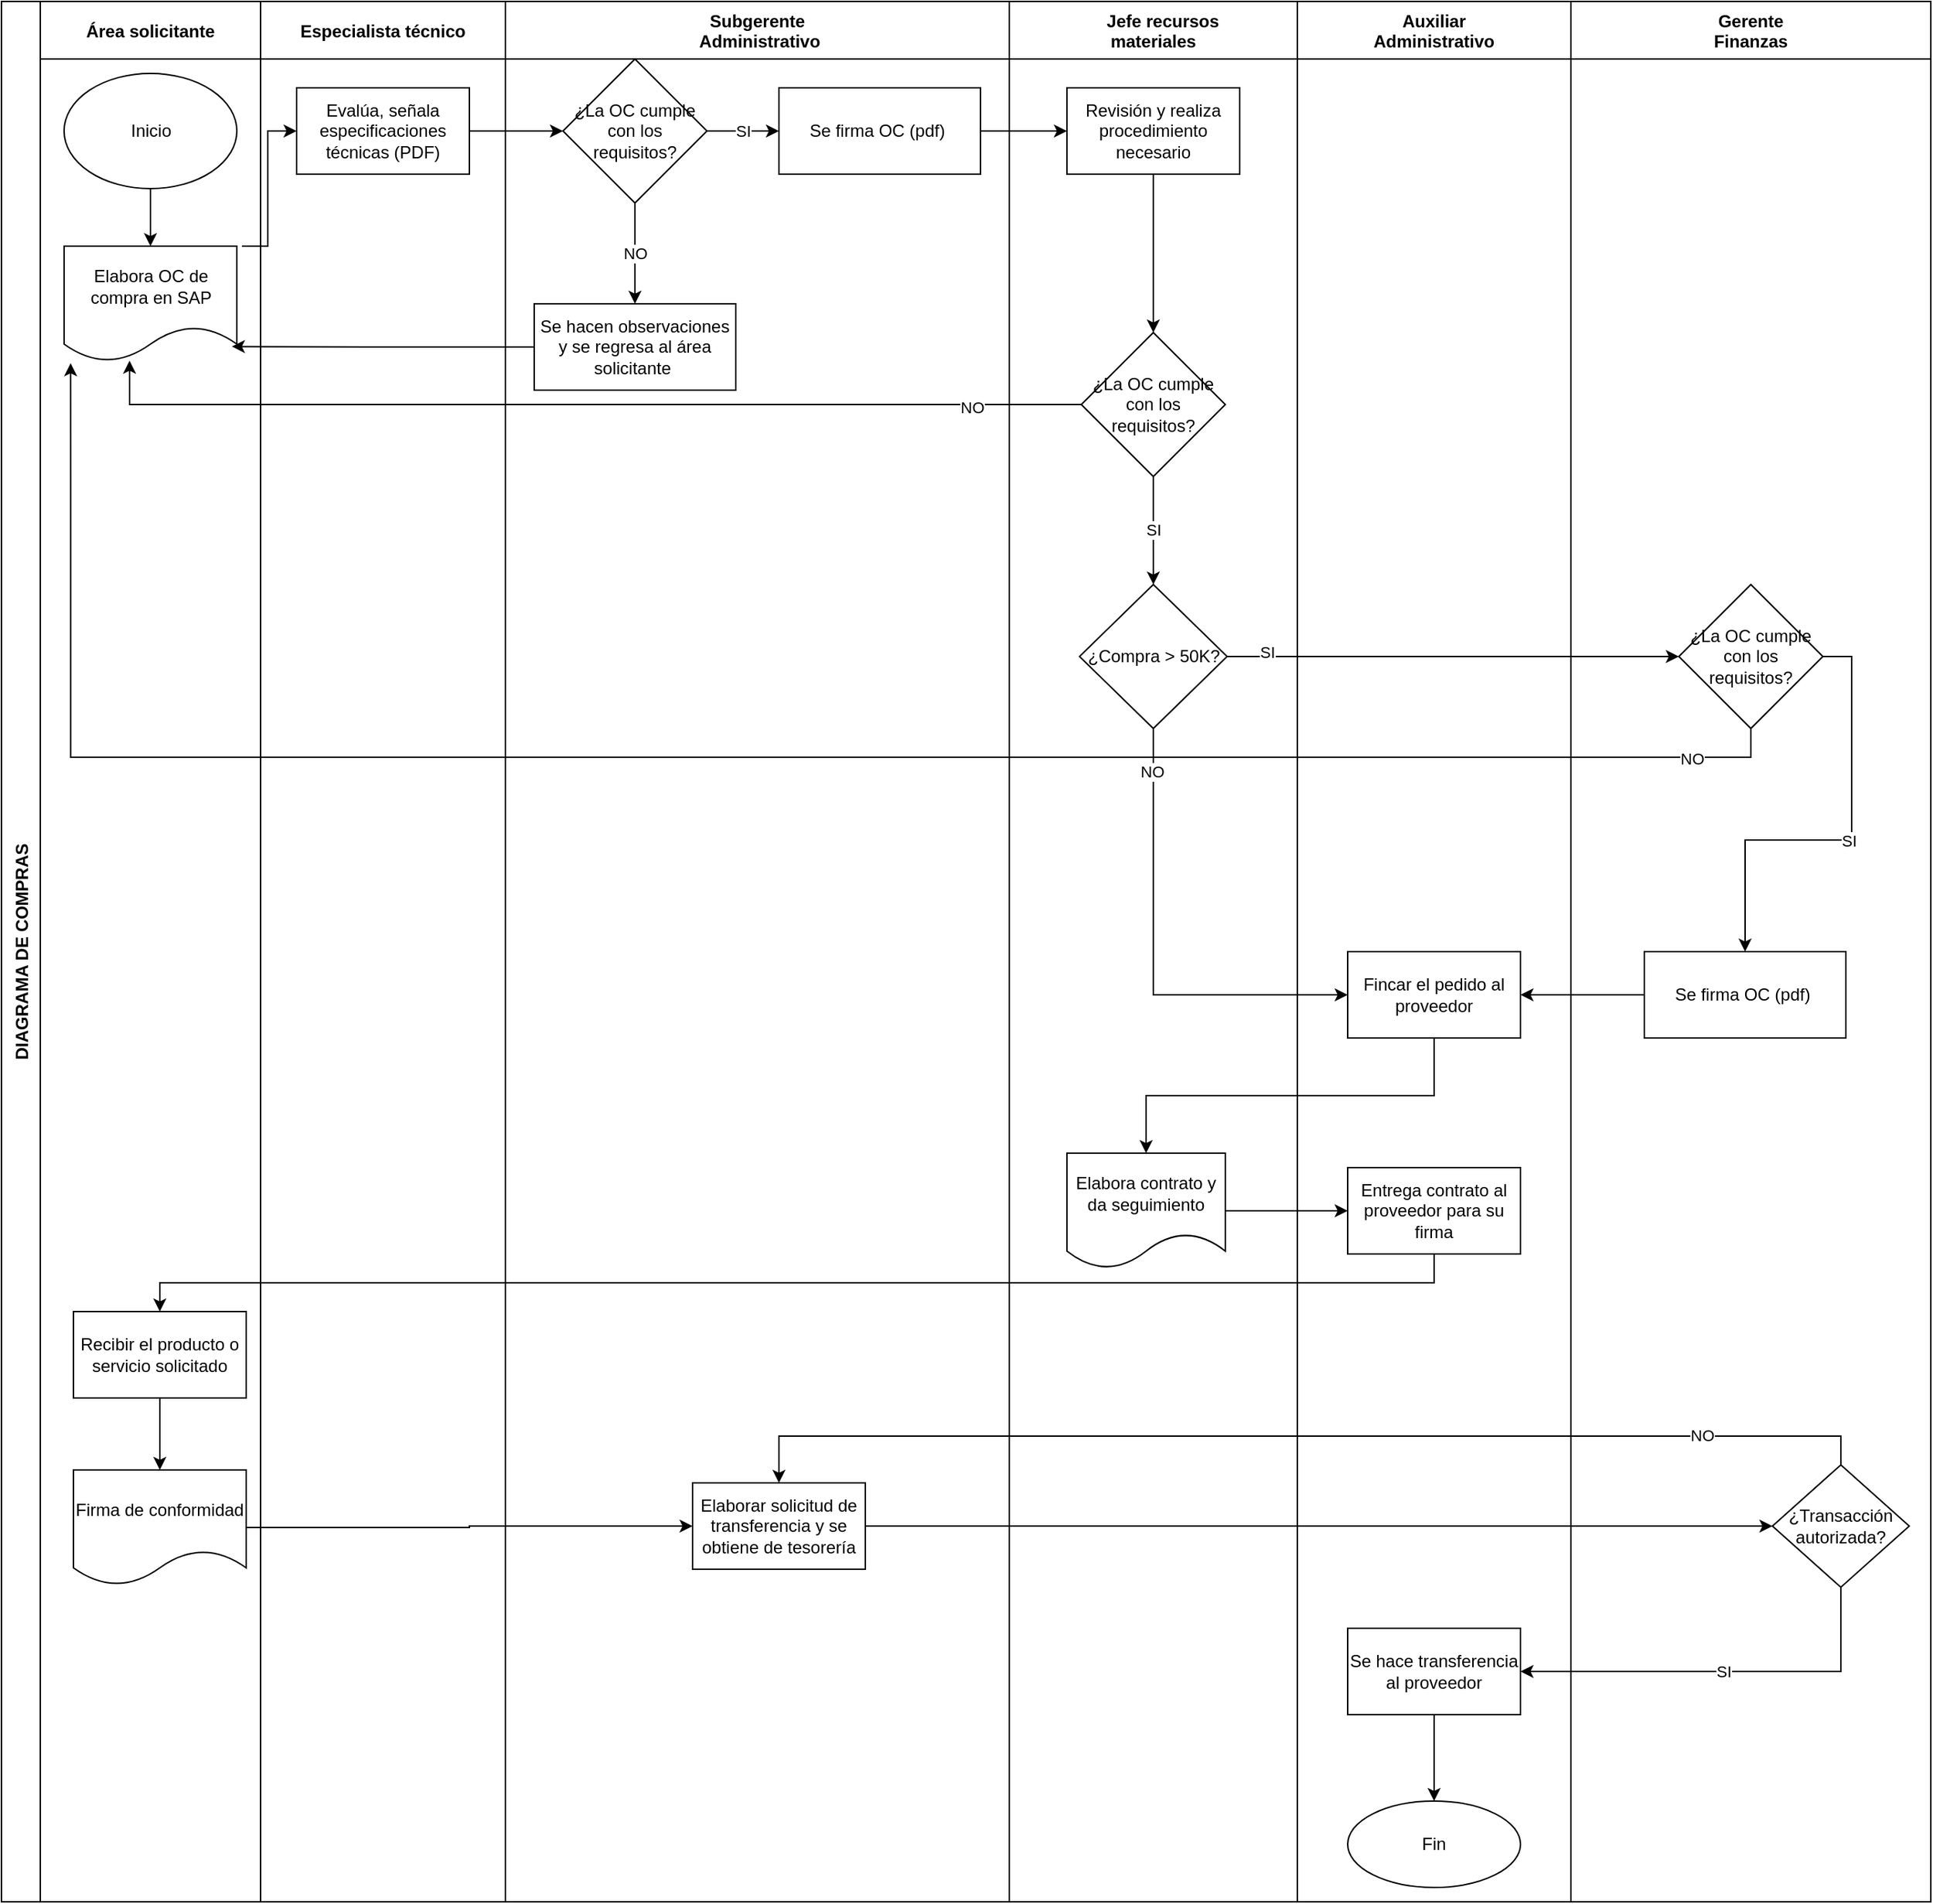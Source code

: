<mxfile version="17.5.0" type="github">
  <diagram id="PDAtc7qh2HkbyuVlbZEj" name="Page-1">
    <mxGraphModel dx="1597" dy="829" grid="1" gridSize="10" guides="1" tooltips="1" connect="1" arrows="1" fold="1" page="1" pageScale="1" pageWidth="827" pageHeight="1169" math="0" shadow="0">
      <root>
        <mxCell id="0" />
        <mxCell id="1" parent="0" />
        <mxCell id="MQlByFX84VsxIGHB_ize-51" value="DIAGRAMA DE COMPRAS" style="swimlane;childLayout=stackLayout;resizeParent=1;resizeParentMax=0;startSize=27;horizontal=0;horizontalStack=1;" vertex="1" parent="1">
          <mxGeometry x="30" y="80" width="900" height="1320" as="geometry" />
        </mxCell>
        <mxCell id="MQlByFX84VsxIGHB_ize-52" value="Área solicitante" style="swimlane;startSize=40;" vertex="1" parent="MQlByFX84VsxIGHB_ize-51">
          <mxGeometry x="27" width="153" height="1320" as="geometry" />
        </mxCell>
        <mxCell id="MQlByFX84VsxIGHB_ize-53" value="" style="edgeStyle=orthogonalEdgeStyle;rounded=0;orthogonalLoop=1;jettySize=auto;html=1;fontFamily=Helvetica;fontSize=12;fontColor=default;startSize=40;" edge="1" parent="MQlByFX84VsxIGHB_ize-52" source="MQlByFX84VsxIGHB_ize-54" target="MQlByFX84VsxIGHB_ize-55">
          <mxGeometry relative="1" as="geometry" />
        </mxCell>
        <mxCell id="MQlByFX84VsxIGHB_ize-54" value="Inicio" style="ellipse;whiteSpace=wrap;html=1;" vertex="1" parent="MQlByFX84VsxIGHB_ize-52">
          <mxGeometry x="16.5" y="50" width="120" height="80" as="geometry" />
        </mxCell>
        <mxCell id="MQlByFX84VsxIGHB_ize-55" value="Elabora OC de compra en SAP" style="shape=document;whiteSpace=wrap;html=1;boundedLbl=1;rounded=0;glass=0;fontFamily=Helvetica;fontSize=12;fontColor=default;startSize=40;strokeColor=default;fillColor=default;" vertex="1" parent="MQlByFX84VsxIGHB_ize-52">
          <mxGeometry x="16.5" y="170" width="120" height="80" as="geometry" />
        </mxCell>
        <mxCell id="MQlByFX84VsxIGHB_ize-56" value="Firma de conformidad" style="shape=document;whiteSpace=wrap;html=1;boundedLbl=1;rounded=0;glass=0;fontFamily=Helvetica;fontSize=12;fontColor=default;startSize=40;strokeColor=default;fillColor=default;" vertex="1" parent="MQlByFX84VsxIGHB_ize-52">
          <mxGeometry x="23" y="1020" width="120" height="80" as="geometry" />
        </mxCell>
        <mxCell id="MQlByFX84VsxIGHB_ize-57" value="Recibir el producto o servicio solicitado" style="whiteSpace=wrap;html=1;rounded=0;glass=0;startSize=40;" vertex="1" parent="MQlByFX84VsxIGHB_ize-52">
          <mxGeometry x="23" y="910" width="120" height="60" as="geometry" />
        </mxCell>
        <mxCell id="MQlByFX84VsxIGHB_ize-58" style="edgeStyle=orthogonalEdgeStyle;rounded=0;orthogonalLoop=1;jettySize=auto;html=1;exitX=0.5;exitY=1;exitDx=0;exitDy=0;entryX=0.5;entryY=0;entryDx=0;entryDy=0;fontFamily=Helvetica;fontSize=12;fontColor=default;startSize=40;" edge="1" parent="MQlByFX84VsxIGHB_ize-52" source="MQlByFX84VsxIGHB_ize-57" target="MQlByFX84VsxIGHB_ize-56">
          <mxGeometry relative="1" as="geometry" />
        </mxCell>
        <mxCell id="MQlByFX84VsxIGHB_ize-59" value="Especialista técnico" style="swimlane;startSize=40;" vertex="1" parent="MQlByFX84VsxIGHB_ize-51">
          <mxGeometry x="180" width="170" height="1320" as="geometry" />
        </mxCell>
        <mxCell id="MQlByFX84VsxIGHB_ize-60" value="Evalúa, señala especificaciones técnicas (PDF)" style="whiteSpace=wrap;html=1;rounded=0;glass=0;startSize=40;" vertex="1" parent="MQlByFX84VsxIGHB_ize-59">
          <mxGeometry x="25" y="60" width="120" height="60" as="geometry" />
        </mxCell>
        <mxCell id="MQlByFX84VsxIGHB_ize-61" value="Subgerente&#xa; Administrativo" style="swimlane;startSize=40;rounded=0;glass=0;" vertex="1" parent="MQlByFX84VsxIGHB_ize-51">
          <mxGeometry x="350" width="350" height="1320" as="geometry">
            <mxRectangle x="147" width="30" height="480" as="alternateBounds" />
          </mxGeometry>
        </mxCell>
        <mxCell id="MQlByFX84VsxIGHB_ize-62" value="Elaborar solicitud de transferencia y se obtiene de tesorería" style="whiteSpace=wrap;html=1;rounded=0;glass=0;startSize=40;" vertex="1" parent="MQlByFX84VsxIGHB_ize-61">
          <mxGeometry x="130" y="1029" width="120" height="60" as="geometry" />
        </mxCell>
        <mxCell id="MQlByFX84VsxIGHB_ize-63" value="NO" style="edgeStyle=orthogonalEdgeStyle;rounded=0;orthogonalLoop=1;jettySize=auto;html=1;exitX=0.5;exitY=1;exitDx=0;exitDy=0;entryX=0.5;entryY=0;entryDx=0;entryDy=0;" edge="1" parent="MQlByFX84VsxIGHB_ize-61" source="MQlByFX84VsxIGHB_ize-65" target="MQlByFX84VsxIGHB_ize-66">
          <mxGeometry relative="1" as="geometry" />
        </mxCell>
        <mxCell id="MQlByFX84VsxIGHB_ize-64" value="SI" style="edgeStyle=orthogonalEdgeStyle;rounded=0;orthogonalLoop=1;jettySize=auto;html=1;exitX=1;exitY=0.5;exitDx=0;exitDy=0;" edge="1" parent="MQlByFX84VsxIGHB_ize-61" source="MQlByFX84VsxIGHB_ize-65" target="MQlByFX84VsxIGHB_ize-67">
          <mxGeometry relative="1" as="geometry" />
        </mxCell>
        <mxCell id="MQlByFX84VsxIGHB_ize-65" value="¿La OC cumple con los requisitos?" style="rhombus;whiteSpace=wrap;html=1;" vertex="1" parent="MQlByFX84VsxIGHB_ize-61">
          <mxGeometry x="40" y="40" width="100" height="100" as="geometry" />
        </mxCell>
        <mxCell id="MQlByFX84VsxIGHB_ize-66" value="Se hacen observaciones y se regresa al área solicitante&amp;nbsp;" style="whiteSpace=wrap;html=1;" vertex="1" parent="MQlByFX84VsxIGHB_ize-61">
          <mxGeometry x="20" y="210" width="140" height="60" as="geometry" />
        </mxCell>
        <mxCell id="MQlByFX84VsxIGHB_ize-67" value="Se firma OC (pdf)&amp;nbsp;" style="rounded=0;whiteSpace=wrap;html=1;" vertex="1" parent="MQlByFX84VsxIGHB_ize-61">
          <mxGeometry x="190" y="60" width="140" height="60" as="geometry" />
        </mxCell>
        <mxCell id="MQlByFX84VsxIGHB_ize-68" value="    Jefe recursos &#xa;materiales" style="swimlane;startSize=40;" vertex="1" parent="MQlByFX84VsxIGHB_ize-51">
          <mxGeometry x="700" width="200" height="1320" as="geometry" />
        </mxCell>
        <mxCell id="MQlByFX84VsxIGHB_ize-69" value="    Jefe recursos &#xa;materiales" style="swimlane;startSize=40;" vertex="1" parent="MQlByFX84VsxIGHB_ize-68">
          <mxGeometry width="200" height="1320" as="geometry" />
        </mxCell>
        <mxCell id="MQlByFX84VsxIGHB_ize-92" style="edgeStyle=orthogonalEdgeStyle;rounded=0;orthogonalLoop=1;jettySize=auto;html=1;exitX=0.5;exitY=1;exitDx=0;exitDy=0;entryX=0.5;entryY=0;entryDx=0;entryDy=0;" edge="1" parent="MQlByFX84VsxIGHB_ize-69" source="MQlByFX84VsxIGHB_ize-71" target="MQlByFX84VsxIGHB_ize-91">
          <mxGeometry relative="1" as="geometry" />
        </mxCell>
        <mxCell id="MQlByFX84VsxIGHB_ize-71" value="&lt;span&gt;Revisión y realiza procedimiento necesario&lt;/span&gt;" style="whiteSpace=wrap;html=1;rounded=0;" vertex="1" parent="MQlByFX84VsxIGHB_ize-69">
          <mxGeometry x="40" y="60" width="120" height="60" as="geometry" />
        </mxCell>
        <mxCell id="MQlByFX84VsxIGHB_ize-72" value="¿Compra &amp;gt; 50K?" style="rhombus;whiteSpace=wrap;html=1;rounded=0;glass=0;fontFamily=Helvetica;fontSize=12;fontColor=default;startSize=40;strokeColor=default;fillColor=default;" vertex="1" parent="MQlByFX84VsxIGHB_ize-69">
          <mxGeometry x="48.75" y="405" width="102.5" height="100" as="geometry" />
        </mxCell>
        <mxCell id="MQlByFX84VsxIGHB_ize-73" value="Elabora contrato y da seguimiento" style="shape=document;whiteSpace=wrap;html=1;boundedLbl=1;rounded=0;glass=0;fontFamily=Helvetica;fontSize=12;fontColor=default;startSize=40;strokeColor=default;fillColor=default;" vertex="1" parent="MQlByFX84VsxIGHB_ize-69">
          <mxGeometry x="40" y="800" width="110" height="80" as="geometry" />
        </mxCell>
        <mxCell id="MQlByFX84VsxIGHB_ize-95" value="SI" style="edgeStyle=orthogonalEdgeStyle;rounded=0;orthogonalLoop=1;jettySize=auto;html=1;" edge="1" parent="MQlByFX84VsxIGHB_ize-69" source="MQlByFX84VsxIGHB_ize-91" target="MQlByFX84VsxIGHB_ize-72">
          <mxGeometry relative="1" as="geometry" />
        </mxCell>
        <mxCell id="MQlByFX84VsxIGHB_ize-91" value="¿La OC cumple con los requisitos?" style="rhombus;whiteSpace=wrap;html=1;" vertex="1" parent="MQlByFX84VsxIGHB_ize-69">
          <mxGeometry x="50" y="230" width="100" height="100" as="geometry" />
        </mxCell>
        <mxCell id="MQlByFX84VsxIGHB_ize-75" style="edgeStyle=orthogonalEdgeStyle;rounded=0;orthogonalLoop=1;jettySize=auto;html=1;entryX=0;entryY=0.5;entryDx=0;entryDy=0;" edge="1" parent="MQlByFX84VsxIGHB_ize-51" target="MQlByFX84VsxIGHB_ize-60">
          <mxGeometry relative="1" as="geometry">
            <mxPoint x="167" y="170" as="sourcePoint" />
            <Array as="points">
              <mxPoint x="185" y="170" />
              <mxPoint x="185" y="90" />
            </Array>
          </mxGeometry>
        </mxCell>
        <mxCell id="MQlByFX84VsxIGHB_ize-76" style="edgeStyle=orthogonalEdgeStyle;rounded=0;orthogonalLoop=1;jettySize=auto;html=1;exitX=0;exitY=0.5;exitDx=0;exitDy=0;entryX=0.971;entryY=0.871;entryDx=0;entryDy=0;entryPerimeter=0;" edge="1" parent="MQlByFX84VsxIGHB_ize-51" source="MQlByFX84VsxIGHB_ize-66" target="MQlByFX84VsxIGHB_ize-55">
          <mxGeometry relative="1" as="geometry" />
        </mxCell>
        <mxCell id="MQlByFX84VsxIGHB_ize-77" style="edgeStyle=orthogonalEdgeStyle;rounded=0;orthogonalLoop=1;jettySize=auto;html=1;exitX=1;exitY=0.5;exitDx=0;exitDy=0;entryX=0;entryY=0.5;entryDx=0;entryDy=0;" edge="1" parent="MQlByFX84VsxIGHB_ize-51" source="MQlByFX84VsxIGHB_ize-60" target="MQlByFX84VsxIGHB_ize-65">
          <mxGeometry relative="1" as="geometry" />
        </mxCell>
        <mxCell id="MQlByFX84VsxIGHB_ize-78" value="" style="edgeStyle=orthogonalEdgeStyle;rounded=0;orthogonalLoop=1;jettySize=auto;html=1;" edge="1" parent="MQlByFX84VsxIGHB_ize-51" source="MQlByFX84VsxIGHB_ize-67" target="MQlByFX84VsxIGHB_ize-71">
          <mxGeometry relative="1" as="geometry" />
        </mxCell>
        <mxCell id="MQlByFX84VsxIGHB_ize-93" style="edgeStyle=orthogonalEdgeStyle;rounded=0;orthogonalLoop=1;jettySize=auto;html=1;exitX=0;exitY=0.5;exitDx=0;exitDy=0;entryX=0.379;entryY=0.994;entryDx=0;entryDy=0;entryPerimeter=0;" edge="1" parent="MQlByFX84VsxIGHB_ize-51" source="MQlByFX84VsxIGHB_ize-91" target="MQlByFX84VsxIGHB_ize-55">
          <mxGeometry relative="1" as="geometry" />
        </mxCell>
        <mxCell id="MQlByFX84VsxIGHB_ize-94" value="NO" style="edgeLabel;html=1;align=center;verticalAlign=middle;resizable=0;points=[];" vertex="1" connectable="0" parent="MQlByFX84VsxIGHB_ize-93">
          <mxGeometry x="-0.78" y="2" relative="1" as="geometry">
            <mxPoint as="offset" />
          </mxGeometry>
        </mxCell>
        <mxCell id="MQlByFX84VsxIGHB_ize-104" style="edgeStyle=orthogonalEdgeStyle;rounded=0;orthogonalLoop=1;jettySize=auto;html=1;exitX=1;exitY=0.5;exitDx=0;exitDy=0;entryX=0;entryY=0.5;entryDx=0;entryDy=0;" edge="1" parent="MQlByFX84VsxIGHB_ize-51" source="MQlByFX84VsxIGHB_ize-56" target="MQlByFX84VsxIGHB_ize-62">
          <mxGeometry relative="1" as="geometry" />
        </mxCell>
        <mxCell id="MQlByFX84VsxIGHB_ize-79" value="Gerente &#xa;Finanzas" style="swimlane;startSize=40;" vertex="1" parent="1">
          <mxGeometry x="1120" y="80" width="250" height="1320" as="geometry" />
        </mxCell>
        <mxCell id="MQlByFX84VsxIGHB_ize-80" value="¿La OC cumple con los requisitos?" style="rhombus;whiteSpace=wrap;html=1;" vertex="1" parent="MQlByFX84VsxIGHB_ize-79">
          <mxGeometry x="75" y="405" width="100" height="100" as="geometry" />
        </mxCell>
        <mxCell id="MQlByFX84VsxIGHB_ize-81" value="¿Transacción autorizada?" style="rhombus;whiteSpace=wrap;html=1;" vertex="1" parent="MQlByFX84VsxIGHB_ize-79">
          <mxGeometry x="140" y="1016.5" width="95" height="85" as="geometry" />
        </mxCell>
        <mxCell id="MQlByFX84VsxIGHB_ize-82" value="Se firma OC (pdf)&amp;nbsp;" style="rounded=0;whiteSpace=wrap;html=1;" vertex="1" parent="MQlByFX84VsxIGHB_ize-79">
          <mxGeometry x="51" y="660" width="140" height="60" as="geometry" />
        </mxCell>
        <mxCell id="MQlByFX84VsxIGHB_ize-83" value="SI" style="edgeStyle=orthogonalEdgeStyle;rounded=0;orthogonalLoop=1;jettySize=auto;html=1;exitX=1;exitY=0.5;exitDx=0;exitDy=0;" edge="1" parent="MQlByFX84VsxIGHB_ize-79" source="MQlByFX84VsxIGHB_ize-80" target="MQlByFX84VsxIGHB_ize-82">
          <mxGeometry relative="1" as="geometry" />
        </mxCell>
        <mxCell id="MQlByFX84VsxIGHB_ize-84" value="Auxiliar &#xa;Administrativo" style="swimlane;startSize=40;" vertex="1" parent="1">
          <mxGeometry x="930" y="80" width="190" height="1320" as="geometry" />
        </mxCell>
        <mxCell id="MQlByFX84VsxIGHB_ize-85" value="" style="edgeStyle=orthogonalEdgeStyle;rounded=0;orthogonalLoop=1;jettySize=auto;html=1;fontFamily=Helvetica;fontSize=12;fontColor=default;startSize=40;" edge="1" parent="MQlByFX84VsxIGHB_ize-84">
          <mxGeometry relative="1" as="geometry">
            <mxPoint x="95" y="535" as="targetPoint" />
          </mxGeometry>
        </mxCell>
        <mxCell id="MQlByFX84VsxIGHB_ize-86" value="Entrega contrato al proveedor para su firma" style="whiteSpace=wrap;html=1;rounded=0;glass=0;startSize=40;" vertex="1" parent="MQlByFX84VsxIGHB_ize-84">
          <mxGeometry x="35" y="810" width="120" height="60" as="geometry" />
        </mxCell>
        <mxCell id="MQlByFX84VsxIGHB_ize-87" value="Se hace transferencia al proveedor" style="whiteSpace=wrap;html=1;rounded=0;glass=0;startSize=40;" vertex="1" parent="MQlByFX84VsxIGHB_ize-84">
          <mxGeometry x="35" y="1130" width="120" height="60" as="geometry" />
        </mxCell>
        <mxCell id="MQlByFX84VsxIGHB_ize-90" value="&lt;span&gt;Fincar el pedido al proveedor&lt;/span&gt;" style="whiteSpace=wrap;html=1;" vertex="1" parent="MQlByFX84VsxIGHB_ize-84">
          <mxGeometry x="35" y="660" width="120" height="60" as="geometry" />
        </mxCell>
        <mxCell id="MQlByFX84VsxIGHB_ize-88" value="Fin" style="ellipse;whiteSpace=wrap;html=1;rounded=0;glass=0;startSize=40;" vertex="1" parent="MQlByFX84VsxIGHB_ize-84">
          <mxGeometry x="35" y="1250" width="120" height="60" as="geometry" />
        </mxCell>
        <mxCell id="MQlByFX84VsxIGHB_ize-89" value="" style="edgeStyle=orthogonalEdgeStyle;rounded=0;orthogonalLoop=1;jettySize=auto;html=1;fontFamily=Helvetica;fontSize=12;fontColor=default;startSize=40;" edge="1" parent="MQlByFX84VsxIGHB_ize-84" source="MQlByFX84VsxIGHB_ize-87" target="MQlByFX84VsxIGHB_ize-88">
          <mxGeometry relative="1" as="geometry" />
        </mxCell>
        <mxCell id="MQlByFX84VsxIGHB_ize-96" style="edgeStyle=orthogonalEdgeStyle;rounded=0;orthogonalLoop=1;jettySize=auto;html=1;exitX=1;exitY=0.5;exitDx=0;exitDy=0;entryX=0;entryY=0.5;entryDx=0;entryDy=0;" edge="1" parent="1" source="MQlByFX84VsxIGHB_ize-72" target="MQlByFX84VsxIGHB_ize-80">
          <mxGeometry relative="1" as="geometry" />
        </mxCell>
        <mxCell id="MQlByFX84VsxIGHB_ize-112" value="SI" style="edgeLabel;html=1;align=center;verticalAlign=middle;resizable=0;points=[];" vertex="1" connectable="0" parent="MQlByFX84VsxIGHB_ize-96">
          <mxGeometry x="-0.824" y="3" relative="1" as="geometry">
            <mxPoint as="offset" />
          </mxGeometry>
        </mxCell>
        <mxCell id="MQlByFX84VsxIGHB_ize-97" style="edgeStyle=orthogonalEdgeStyle;rounded=0;orthogonalLoop=1;jettySize=auto;html=1;exitX=0.5;exitY=1;exitDx=0;exitDy=0;entryX=0.038;entryY=1.016;entryDx=0;entryDy=0;entryPerimeter=0;" edge="1" parent="1" source="MQlByFX84VsxIGHB_ize-80" target="MQlByFX84VsxIGHB_ize-55">
          <mxGeometry relative="1" as="geometry" />
        </mxCell>
        <mxCell id="MQlByFX84VsxIGHB_ize-98" value="NO" style="edgeLabel;html=1;align=center;verticalAlign=middle;resizable=0;points=[];" vertex="1" connectable="0" parent="MQlByFX84VsxIGHB_ize-97">
          <mxGeometry x="-0.916" y="1" relative="1" as="geometry">
            <mxPoint as="offset" />
          </mxGeometry>
        </mxCell>
        <mxCell id="MQlByFX84VsxIGHB_ize-99" style="edgeStyle=orthogonalEdgeStyle;rounded=0;orthogonalLoop=1;jettySize=auto;html=1;exitX=0.5;exitY=1;exitDx=0;exitDy=0;entryX=0;entryY=0.5;entryDx=0;entryDy=0;" edge="1" parent="1" source="MQlByFX84VsxIGHB_ize-72" target="MQlByFX84VsxIGHB_ize-90">
          <mxGeometry relative="1" as="geometry" />
        </mxCell>
        <mxCell id="MQlByFX84VsxIGHB_ize-111" value="NO" style="edgeLabel;html=1;align=center;verticalAlign=middle;resizable=0;points=[];" vertex="1" connectable="0" parent="MQlByFX84VsxIGHB_ize-99">
          <mxGeometry x="-0.814" y="-1" relative="1" as="geometry">
            <mxPoint as="offset" />
          </mxGeometry>
        </mxCell>
        <mxCell id="MQlByFX84VsxIGHB_ize-101" value="" style="edgeStyle=orthogonalEdgeStyle;rounded=0;orthogonalLoop=1;jettySize=auto;html=1;" edge="1" parent="1" source="MQlByFX84VsxIGHB_ize-82" target="MQlByFX84VsxIGHB_ize-90">
          <mxGeometry relative="1" as="geometry" />
        </mxCell>
        <mxCell id="MQlByFX84VsxIGHB_ize-102" style="edgeStyle=orthogonalEdgeStyle;rounded=0;orthogonalLoop=1;jettySize=auto;html=1;exitX=0.5;exitY=1;exitDx=0;exitDy=0;entryX=0.5;entryY=0;entryDx=0;entryDy=0;" edge="1" parent="1" source="MQlByFX84VsxIGHB_ize-90" target="MQlByFX84VsxIGHB_ize-73">
          <mxGeometry relative="1" as="geometry" />
        </mxCell>
        <mxCell id="MQlByFX84VsxIGHB_ize-103" value="" style="edgeStyle=orthogonalEdgeStyle;rounded=0;orthogonalLoop=1;jettySize=auto;html=1;" edge="1" parent="1" source="MQlByFX84VsxIGHB_ize-73" target="MQlByFX84VsxIGHB_ize-86">
          <mxGeometry relative="1" as="geometry" />
        </mxCell>
        <mxCell id="MQlByFX84VsxIGHB_ize-105" style="edgeStyle=orthogonalEdgeStyle;rounded=0;orthogonalLoop=1;jettySize=auto;html=1;exitX=0.5;exitY=1;exitDx=0;exitDy=0;entryX=0.5;entryY=0;entryDx=0;entryDy=0;" edge="1" parent="1" source="MQlByFX84VsxIGHB_ize-86" target="MQlByFX84VsxIGHB_ize-57">
          <mxGeometry relative="1" as="geometry" />
        </mxCell>
        <mxCell id="MQlByFX84VsxIGHB_ize-106" style="edgeStyle=orthogonalEdgeStyle;rounded=0;orthogonalLoop=1;jettySize=auto;html=1;exitX=1;exitY=0.5;exitDx=0;exitDy=0;entryX=0;entryY=0.5;entryDx=0;entryDy=0;" edge="1" parent="1" source="MQlByFX84VsxIGHB_ize-62" target="MQlByFX84VsxIGHB_ize-81">
          <mxGeometry relative="1" as="geometry" />
        </mxCell>
        <mxCell id="MQlByFX84VsxIGHB_ize-108" value="SI" style="edgeStyle=orthogonalEdgeStyle;rounded=0;orthogonalLoop=1;jettySize=auto;html=1;exitX=0.5;exitY=1;exitDx=0;exitDy=0;entryX=1;entryY=0.5;entryDx=0;entryDy=0;" edge="1" parent="1" source="MQlByFX84VsxIGHB_ize-81" target="MQlByFX84VsxIGHB_ize-87">
          <mxGeometry relative="1" as="geometry">
            <Array as="points">
              <mxPoint x="1308" y="1240" />
            </Array>
          </mxGeometry>
        </mxCell>
        <mxCell id="MQlByFX84VsxIGHB_ize-109" style="edgeStyle=orthogonalEdgeStyle;rounded=0;orthogonalLoop=1;jettySize=auto;html=1;exitX=0.5;exitY=0;exitDx=0;exitDy=0;entryX=0.5;entryY=0;entryDx=0;entryDy=0;" edge="1" parent="1" source="MQlByFX84VsxIGHB_ize-81" target="MQlByFX84VsxIGHB_ize-62">
          <mxGeometry relative="1" as="geometry" />
        </mxCell>
        <mxCell id="MQlByFX84VsxIGHB_ize-110" value="NO" style="edgeLabel;html=1;align=center;verticalAlign=middle;resizable=0;points=[];" vertex="1" connectable="0" parent="MQlByFX84VsxIGHB_ize-109">
          <mxGeometry x="-0.705" y="-1" relative="1" as="geometry">
            <mxPoint as="offset" />
          </mxGeometry>
        </mxCell>
      </root>
    </mxGraphModel>
  </diagram>
</mxfile>
